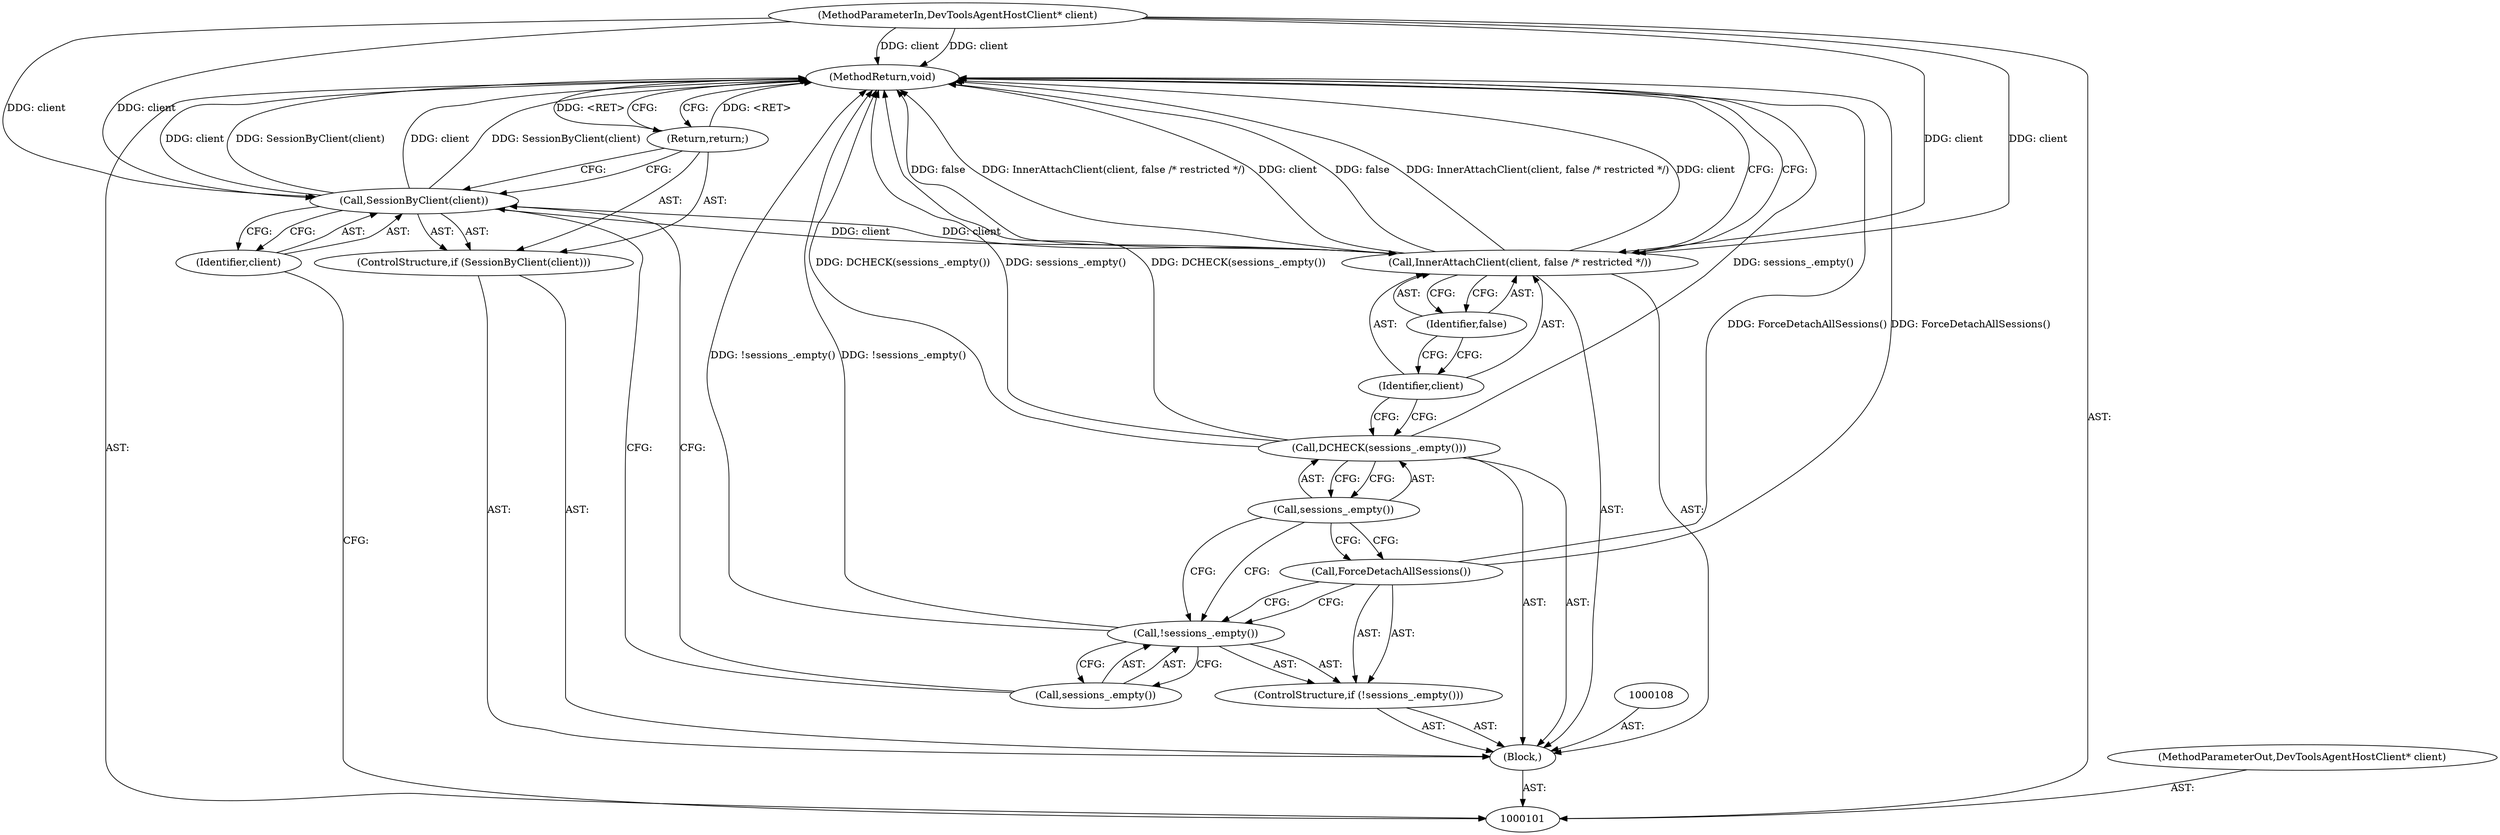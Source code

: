 digraph "0_Chrome_2aec794f26098c7a361c27d7c8f57119631cca8a_7" {
"1000118" [label="(MethodReturn,void)"];
"1000102" [label="(MethodParameterIn,DevToolsAgentHostClient* client)"];
"1000147" [label="(MethodParameterOut,DevToolsAgentHostClient* client)"];
"1000103" [label="(Block,)"];
"1000106" [label="(Identifier,client)"];
"1000104" [label="(ControlStructure,if (SessionByClient(client)))"];
"1000105" [label="(Call,SessionByClient(client))"];
"1000107" [label="(Return,return;)"];
"1000109" [label="(ControlStructure,if (!sessions_.empty()))"];
"1000110" [label="(Call,!sessions_.empty())"];
"1000111" [label="(Call,sessions_.empty())"];
"1000112" [label="(Call,ForceDetachAllSessions())"];
"1000114" [label="(Call,sessions_.empty())"];
"1000113" [label="(Call,DCHECK(sessions_.empty()))"];
"1000115" [label="(Call,InnerAttachClient(client, false /* restricted */))"];
"1000116" [label="(Identifier,client)"];
"1000117" [label="(Identifier,false)"];
"1000118" -> "1000101"  [label="AST: "];
"1000118" -> "1000107"  [label="CFG: "];
"1000118" -> "1000115"  [label="CFG: "];
"1000115" -> "1000118"  [label="DDG: false"];
"1000115" -> "1000118"  [label="DDG: InnerAttachClient(client, false /* restricted */)"];
"1000115" -> "1000118"  [label="DDG: client"];
"1000105" -> "1000118"  [label="DDG: SessionByClient(client)"];
"1000105" -> "1000118"  [label="DDG: client"];
"1000113" -> "1000118"  [label="DDG: sessions_.empty()"];
"1000113" -> "1000118"  [label="DDG: DCHECK(sessions_.empty())"];
"1000102" -> "1000118"  [label="DDG: client"];
"1000112" -> "1000118"  [label="DDG: ForceDetachAllSessions()"];
"1000110" -> "1000118"  [label="DDG: !sessions_.empty()"];
"1000107" -> "1000118"  [label="DDG: <RET>"];
"1000102" -> "1000101"  [label="AST: "];
"1000102" -> "1000118"  [label="DDG: client"];
"1000102" -> "1000105"  [label="DDG: client"];
"1000102" -> "1000115"  [label="DDG: client"];
"1000147" -> "1000101"  [label="AST: "];
"1000103" -> "1000101"  [label="AST: "];
"1000104" -> "1000103"  [label="AST: "];
"1000108" -> "1000103"  [label="AST: "];
"1000109" -> "1000103"  [label="AST: "];
"1000113" -> "1000103"  [label="AST: "];
"1000115" -> "1000103"  [label="AST: "];
"1000106" -> "1000105"  [label="AST: "];
"1000106" -> "1000101"  [label="CFG: "];
"1000105" -> "1000106"  [label="CFG: "];
"1000104" -> "1000103"  [label="AST: "];
"1000105" -> "1000104"  [label="AST: "];
"1000107" -> "1000104"  [label="AST: "];
"1000105" -> "1000104"  [label="AST: "];
"1000105" -> "1000106"  [label="CFG: "];
"1000106" -> "1000105"  [label="AST: "];
"1000107" -> "1000105"  [label="CFG: "];
"1000111" -> "1000105"  [label="CFG: "];
"1000105" -> "1000118"  [label="DDG: SessionByClient(client)"];
"1000105" -> "1000118"  [label="DDG: client"];
"1000102" -> "1000105"  [label="DDG: client"];
"1000105" -> "1000115"  [label="DDG: client"];
"1000107" -> "1000104"  [label="AST: "];
"1000107" -> "1000105"  [label="CFG: "];
"1000118" -> "1000107"  [label="CFG: "];
"1000107" -> "1000118"  [label="DDG: <RET>"];
"1000109" -> "1000103"  [label="AST: "];
"1000110" -> "1000109"  [label="AST: "];
"1000112" -> "1000109"  [label="AST: "];
"1000110" -> "1000109"  [label="AST: "];
"1000110" -> "1000111"  [label="CFG: "];
"1000111" -> "1000110"  [label="AST: "];
"1000112" -> "1000110"  [label="CFG: "];
"1000114" -> "1000110"  [label="CFG: "];
"1000110" -> "1000118"  [label="DDG: !sessions_.empty()"];
"1000111" -> "1000110"  [label="AST: "];
"1000111" -> "1000105"  [label="CFG: "];
"1000110" -> "1000111"  [label="CFG: "];
"1000112" -> "1000109"  [label="AST: "];
"1000112" -> "1000110"  [label="CFG: "];
"1000114" -> "1000112"  [label="CFG: "];
"1000112" -> "1000118"  [label="DDG: ForceDetachAllSessions()"];
"1000114" -> "1000113"  [label="AST: "];
"1000114" -> "1000112"  [label="CFG: "];
"1000114" -> "1000110"  [label="CFG: "];
"1000113" -> "1000114"  [label="CFG: "];
"1000113" -> "1000103"  [label="AST: "];
"1000113" -> "1000114"  [label="CFG: "];
"1000114" -> "1000113"  [label="AST: "];
"1000116" -> "1000113"  [label="CFG: "];
"1000113" -> "1000118"  [label="DDG: sessions_.empty()"];
"1000113" -> "1000118"  [label="DDG: DCHECK(sessions_.empty())"];
"1000115" -> "1000103"  [label="AST: "];
"1000115" -> "1000117"  [label="CFG: "];
"1000116" -> "1000115"  [label="AST: "];
"1000117" -> "1000115"  [label="AST: "];
"1000118" -> "1000115"  [label="CFG: "];
"1000115" -> "1000118"  [label="DDG: false"];
"1000115" -> "1000118"  [label="DDG: InnerAttachClient(client, false /* restricted */)"];
"1000115" -> "1000118"  [label="DDG: client"];
"1000105" -> "1000115"  [label="DDG: client"];
"1000102" -> "1000115"  [label="DDG: client"];
"1000116" -> "1000115"  [label="AST: "];
"1000116" -> "1000113"  [label="CFG: "];
"1000117" -> "1000116"  [label="CFG: "];
"1000117" -> "1000115"  [label="AST: "];
"1000117" -> "1000116"  [label="CFG: "];
"1000115" -> "1000117"  [label="CFG: "];
}
